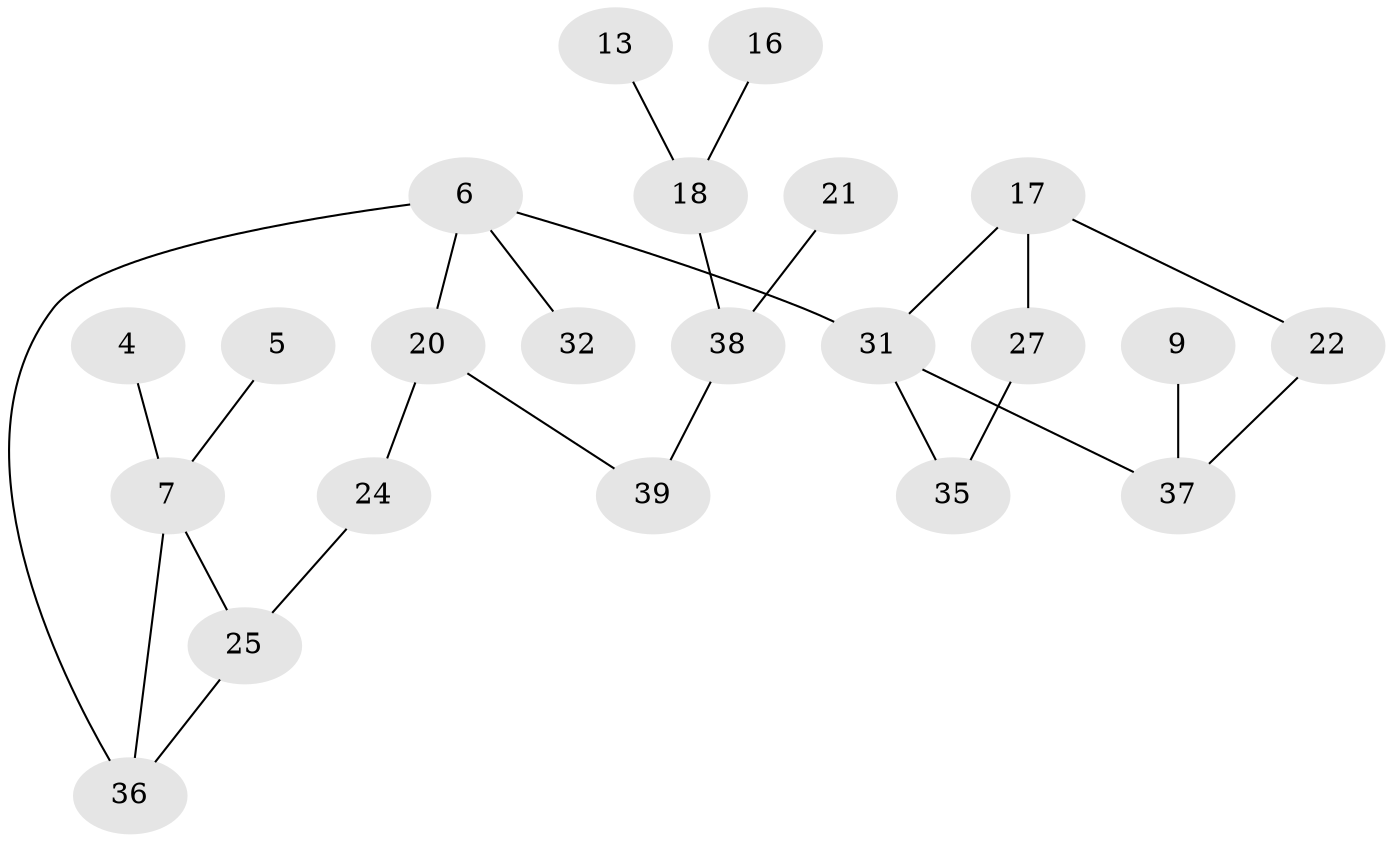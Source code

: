 // original degree distribution, {1: 0.3246753246753247, 0: 0.18181818181818182, 2: 0.2597402597402597, 5: 0.025974025974025976, 4: 0.03896103896103896, 3: 0.16883116883116883}
// Generated by graph-tools (version 1.1) at 2025/00/03/09/25 03:00:43]
// undirected, 22 vertices, 25 edges
graph export_dot {
graph [start="1"]
  node [color=gray90,style=filled];
  4;
  5;
  6;
  7;
  9;
  13;
  16;
  17;
  18;
  20;
  21;
  22;
  24;
  25;
  27;
  31;
  32;
  35;
  36;
  37;
  38;
  39;
  4 -- 7 [weight=1.0];
  5 -- 7 [weight=1.0];
  6 -- 20 [weight=1.0];
  6 -- 31 [weight=1.0];
  6 -- 32 [weight=1.0];
  6 -- 36 [weight=1.0];
  7 -- 25 [weight=1.0];
  7 -- 36 [weight=1.0];
  9 -- 37 [weight=1.0];
  13 -- 18 [weight=1.0];
  16 -- 18 [weight=1.0];
  17 -- 22 [weight=1.0];
  17 -- 27 [weight=1.0];
  17 -- 31 [weight=1.0];
  18 -- 38 [weight=1.0];
  20 -- 24 [weight=1.0];
  20 -- 39 [weight=1.0];
  21 -- 38 [weight=1.0];
  22 -- 37 [weight=1.0];
  24 -- 25 [weight=1.0];
  25 -- 36 [weight=1.0];
  27 -- 35 [weight=1.0];
  31 -- 35 [weight=1.0];
  31 -- 37 [weight=1.0];
  38 -- 39 [weight=1.0];
}
